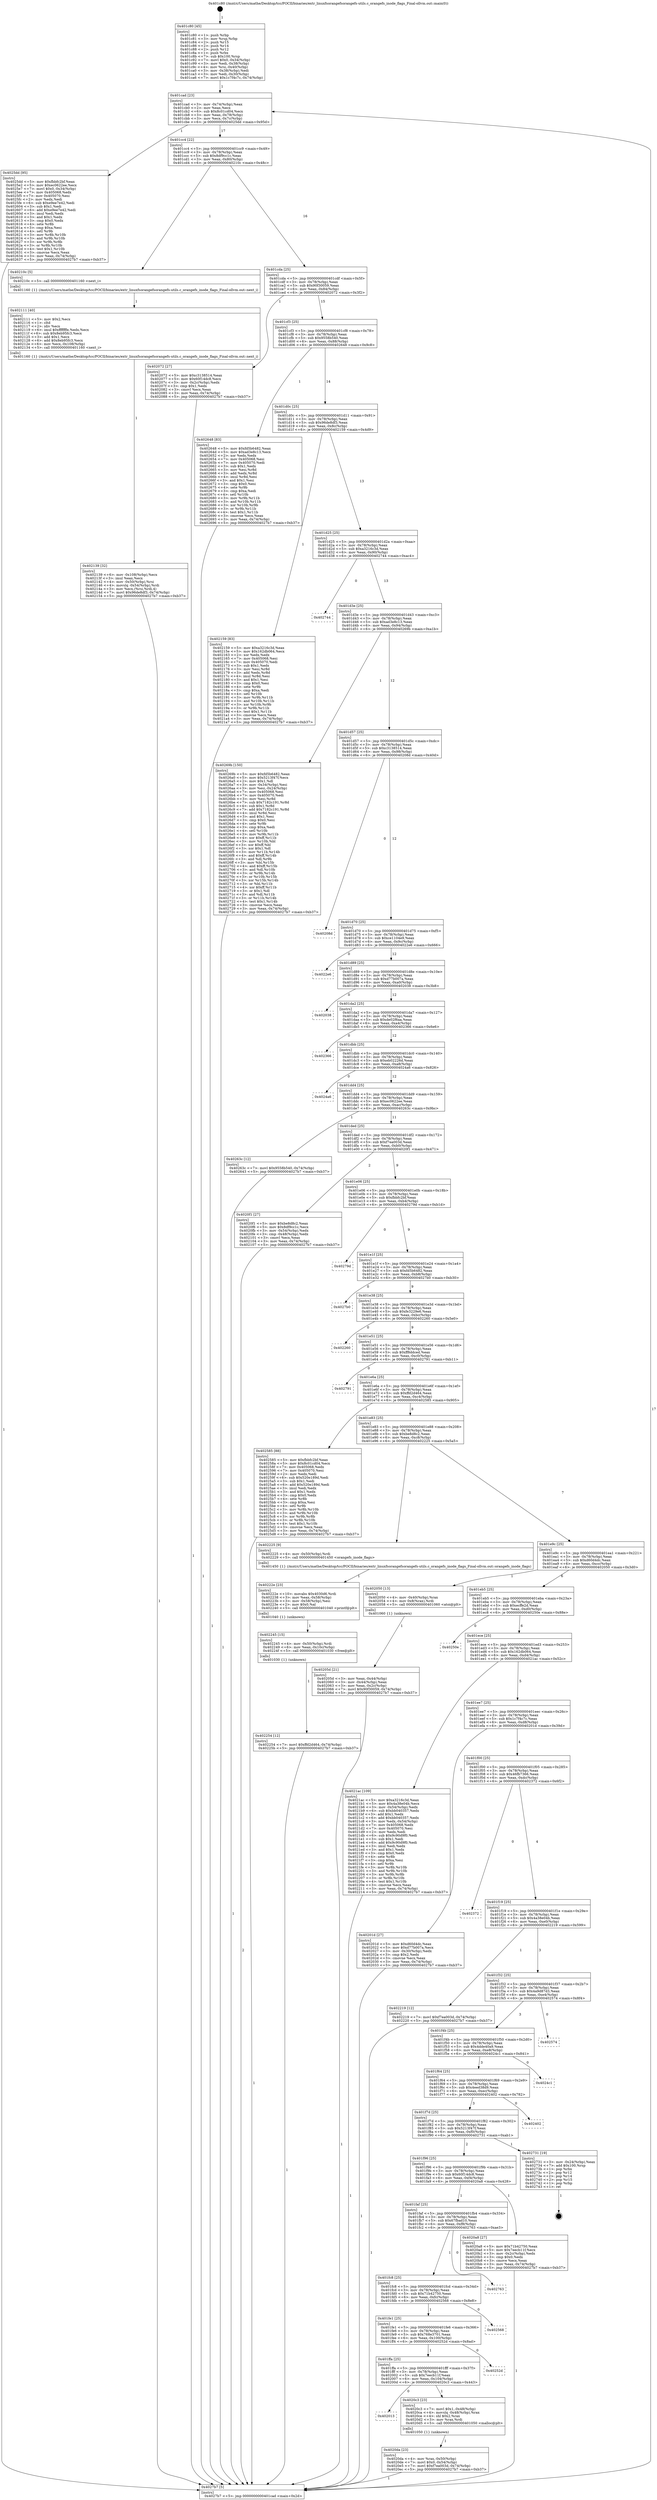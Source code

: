 digraph "0x401c80" {
  label = "0x401c80 (/mnt/c/Users/mathe/Desktop/tcc/POCII/binaries/extr_linuxfsorangefsorangefs-utils.c_orangefs_inode_flags_Final-ollvm.out::main(0))"
  labelloc = "t"
  node[shape=record]

  Entry [label="",width=0.3,height=0.3,shape=circle,fillcolor=black,style=filled]
  "0x401cad" [label="{
     0x401cad [23]\l
     | [instrs]\l
     &nbsp;&nbsp;0x401cad \<+3\>: mov -0x74(%rbp),%eax\l
     &nbsp;&nbsp;0x401cb0 \<+2\>: mov %eax,%ecx\l
     &nbsp;&nbsp;0x401cb2 \<+6\>: sub $0x8c01cd04,%ecx\l
     &nbsp;&nbsp;0x401cb8 \<+3\>: mov %eax,-0x78(%rbp)\l
     &nbsp;&nbsp;0x401cbb \<+3\>: mov %ecx,-0x7c(%rbp)\l
     &nbsp;&nbsp;0x401cbe \<+6\>: je 00000000004025dd \<main+0x95d\>\l
  }"]
  "0x4025dd" [label="{
     0x4025dd [95]\l
     | [instrs]\l
     &nbsp;&nbsp;0x4025dd \<+5\>: mov $0xfbbfc2bf,%eax\l
     &nbsp;&nbsp;0x4025e2 \<+5\>: mov $0xec0622ee,%ecx\l
     &nbsp;&nbsp;0x4025e7 \<+7\>: movl $0x0,-0x34(%rbp)\l
     &nbsp;&nbsp;0x4025ee \<+7\>: mov 0x405068,%edx\l
     &nbsp;&nbsp;0x4025f5 \<+7\>: mov 0x405070,%esi\l
     &nbsp;&nbsp;0x4025fc \<+2\>: mov %edx,%edi\l
     &nbsp;&nbsp;0x4025fe \<+6\>: sub $0xe9ee7e42,%edi\l
     &nbsp;&nbsp;0x402604 \<+3\>: sub $0x1,%edi\l
     &nbsp;&nbsp;0x402607 \<+6\>: add $0xe9ee7e42,%edi\l
     &nbsp;&nbsp;0x40260d \<+3\>: imul %edi,%edx\l
     &nbsp;&nbsp;0x402610 \<+3\>: and $0x1,%edx\l
     &nbsp;&nbsp;0x402613 \<+3\>: cmp $0x0,%edx\l
     &nbsp;&nbsp;0x402616 \<+4\>: sete %r8b\l
     &nbsp;&nbsp;0x40261a \<+3\>: cmp $0xa,%esi\l
     &nbsp;&nbsp;0x40261d \<+4\>: setl %r9b\l
     &nbsp;&nbsp;0x402621 \<+3\>: mov %r8b,%r10b\l
     &nbsp;&nbsp;0x402624 \<+3\>: and %r9b,%r10b\l
     &nbsp;&nbsp;0x402627 \<+3\>: xor %r9b,%r8b\l
     &nbsp;&nbsp;0x40262a \<+3\>: or %r8b,%r10b\l
     &nbsp;&nbsp;0x40262d \<+4\>: test $0x1,%r10b\l
     &nbsp;&nbsp;0x402631 \<+3\>: cmovne %ecx,%eax\l
     &nbsp;&nbsp;0x402634 \<+3\>: mov %eax,-0x74(%rbp)\l
     &nbsp;&nbsp;0x402637 \<+5\>: jmp 00000000004027b7 \<main+0xb37\>\l
  }"]
  "0x401cc4" [label="{
     0x401cc4 [22]\l
     | [instrs]\l
     &nbsp;&nbsp;0x401cc4 \<+5\>: jmp 0000000000401cc9 \<main+0x49\>\l
     &nbsp;&nbsp;0x401cc9 \<+3\>: mov -0x78(%rbp),%eax\l
     &nbsp;&nbsp;0x401ccc \<+5\>: sub $0x8df9cc1c,%eax\l
     &nbsp;&nbsp;0x401cd1 \<+3\>: mov %eax,-0x80(%rbp)\l
     &nbsp;&nbsp;0x401cd4 \<+6\>: je 000000000040210c \<main+0x48c\>\l
  }"]
  Exit [label="",width=0.3,height=0.3,shape=circle,fillcolor=black,style=filled,peripheries=2]
  "0x40210c" [label="{
     0x40210c [5]\l
     | [instrs]\l
     &nbsp;&nbsp;0x40210c \<+5\>: call 0000000000401160 \<next_i\>\l
     | [calls]\l
     &nbsp;&nbsp;0x401160 \{1\} (/mnt/c/Users/mathe/Desktop/tcc/POCII/binaries/extr_linuxfsorangefsorangefs-utils.c_orangefs_inode_flags_Final-ollvm.out::next_i)\l
  }"]
  "0x401cda" [label="{
     0x401cda [25]\l
     | [instrs]\l
     &nbsp;&nbsp;0x401cda \<+5\>: jmp 0000000000401cdf \<main+0x5f\>\l
     &nbsp;&nbsp;0x401cdf \<+3\>: mov -0x78(%rbp),%eax\l
     &nbsp;&nbsp;0x401ce2 \<+5\>: sub $0x90f30059,%eax\l
     &nbsp;&nbsp;0x401ce7 \<+6\>: mov %eax,-0x84(%rbp)\l
     &nbsp;&nbsp;0x401ced \<+6\>: je 0000000000402072 \<main+0x3f2\>\l
  }"]
  "0x402254" [label="{
     0x402254 [12]\l
     | [instrs]\l
     &nbsp;&nbsp;0x402254 \<+7\>: movl $0xffd2d464,-0x74(%rbp)\l
     &nbsp;&nbsp;0x40225b \<+5\>: jmp 00000000004027b7 \<main+0xb37\>\l
  }"]
  "0x402072" [label="{
     0x402072 [27]\l
     | [instrs]\l
     &nbsp;&nbsp;0x402072 \<+5\>: mov $0xc3138514,%eax\l
     &nbsp;&nbsp;0x402077 \<+5\>: mov $0x60f14dc8,%ecx\l
     &nbsp;&nbsp;0x40207c \<+3\>: mov -0x2c(%rbp),%edx\l
     &nbsp;&nbsp;0x40207f \<+3\>: cmp $0x1,%edx\l
     &nbsp;&nbsp;0x402082 \<+3\>: cmovl %ecx,%eax\l
     &nbsp;&nbsp;0x402085 \<+3\>: mov %eax,-0x74(%rbp)\l
     &nbsp;&nbsp;0x402088 \<+5\>: jmp 00000000004027b7 \<main+0xb37\>\l
  }"]
  "0x401cf3" [label="{
     0x401cf3 [25]\l
     | [instrs]\l
     &nbsp;&nbsp;0x401cf3 \<+5\>: jmp 0000000000401cf8 \<main+0x78\>\l
     &nbsp;&nbsp;0x401cf8 \<+3\>: mov -0x78(%rbp),%eax\l
     &nbsp;&nbsp;0x401cfb \<+5\>: sub $0x9558b540,%eax\l
     &nbsp;&nbsp;0x401d00 \<+6\>: mov %eax,-0x88(%rbp)\l
     &nbsp;&nbsp;0x401d06 \<+6\>: je 0000000000402648 \<main+0x9c8\>\l
  }"]
  "0x402245" [label="{
     0x402245 [15]\l
     | [instrs]\l
     &nbsp;&nbsp;0x402245 \<+4\>: mov -0x50(%rbp),%rdi\l
     &nbsp;&nbsp;0x402249 \<+6\>: mov %eax,-0x10c(%rbp)\l
     &nbsp;&nbsp;0x40224f \<+5\>: call 0000000000401030 \<free@plt\>\l
     | [calls]\l
     &nbsp;&nbsp;0x401030 \{1\} (unknown)\l
  }"]
  "0x402648" [label="{
     0x402648 [83]\l
     | [instrs]\l
     &nbsp;&nbsp;0x402648 \<+5\>: mov $0xfd5b6482,%eax\l
     &nbsp;&nbsp;0x40264d \<+5\>: mov $0xad3e8c13,%ecx\l
     &nbsp;&nbsp;0x402652 \<+2\>: xor %edx,%edx\l
     &nbsp;&nbsp;0x402654 \<+7\>: mov 0x405068,%esi\l
     &nbsp;&nbsp;0x40265b \<+7\>: mov 0x405070,%edi\l
     &nbsp;&nbsp;0x402662 \<+3\>: sub $0x1,%edx\l
     &nbsp;&nbsp;0x402665 \<+3\>: mov %esi,%r8d\l
     &nbsp;&nbsp;0x402668 \<+3\>: add %edx,%r8d\l
     &nbsp;&nbsp;0x40266b \<+4\>: imul %r8d,%esi\l
     &nbsp;&nbsp;0x40266f \<+3\>: and $0x1,%esi\l
     &nbsp;&nbsp;0x402672 \<+3\>: cmp $0x0,%esi\l
     &nbsp;&nbsp;0x402675 \<+4\>: sete %r9b\l
     &nbsp;&nbsp;0x402679 \<+3\>: cmp $0xa,%edi\l
     &nbsp;&nbsp;0x40267c \<+4\>: setl %r10b\l
     &nbsp;&nbsp;0x402680 \<+3\>: mov %r9b,%r11b\l
     &nbsp;&nbsp;0x402683 \<+3\>: and %r10b,%r11b\l
     &nbsp;&nbsp;0x402686 \<+3\>: xor %r10b,%r9b\l
     &nbsp;&nbsp;0x402689 \<+3\>: or %r9b,%r11b\l
     &nbsp;&nbsp;0x40268c \<+4\>: test $0x1,%r11b\l
     &nbsp;&nbsp;0x402690 \<+3\>: cmovne %ecx,%eax\l
     &nbsp;&nbsp;0x402693 \<+3\>: mov %eax,-0x74(%rbp)\l
     &nbsp;&nbsp;0x402696 \<+5\>: jmp 00000000004027b7 \<main+0xb37\>\l
  }"]
  "0x401d0c" [label="{
     0x401d0c [25]\l
     | [instrs]\l
     &nbsp;&nbsp;0x401d0c \<+5\>: jmp 0000000000401d11 \<main+0x91\>\l
     &nbsp;&nbsp;0x401d11 \<+3\>: mov -0x78(%rbp),%eax\l
     &nbsp;&nbsp;0x401d14 \<+5\>: sub $0x96de8df3,%eax\l
     &nbsp;&nbsp;0x401d19 \<+6\>: mov %eax,-0x8c(%rbp)\l
     &nbsp;&nbsp;0x401d1f \<+6\>: je 0000000000402159 \<main+0x4d9\>\l
  }"]
  "0x40222e" [label="{
     0x40222e [23]\l
     | [instrs]\l
     &nbsp;&nbsp;0x40222e \<+10\>: movabs $0x4030d6,%rdi\l
     &nbsp;&nbsp;0x402238 \<+3\>: mov %eax,-0x58(%rbp)\l
     &nbsp;&nbsp;0x40223b \<+3\>: mov -0x58(%rbp),%esi\l
     &nbsp;&nbsp;0x40223e \<+2\>: mov $0x0,%al\l
     &nbsp;&nbsp;0x402240 \<+5\>: call 0000000000401040 \<printf@plt\>\l
     | [calls]\l
     &nbsp;&nbsp;0x401040 \{1\} (unknown)\l
  }"]
  "0x402159" [label="{
     0x402159 [83]\l
     | [instrs]\l
     &nbsp;&nbsp;0x402159 \<+5\>: mov $0xa3216c3d,%eax\l
     &nbsp;&nbsp;0x40215e \<+5\>: mov $0x162db064,%ecx\l
     &nbsp;&nbsp;0x402163 \<+2\>: xor %edx,%edx\l
     &nbsp;&nbsp;0x402165 \<+7\>: mov 0x405068,%esi\l
     &nbsp;&nbsp;0x40216c \<+7\>: mov 0x405070,%edi\l
     &nbsp;&nbsp;0x402173 \<+3\>: sub $0x1,%edx\l
     &nbsp;&nbsp;0x402176 \<+3\>: mov %esi,%r8d\l
     &nbsp;&nbsp;0x402179 \<+3\>: add %edx,%r8d\l
     &nbsp;&nbsp;0x40217c \<+4\>: imul %r8d,%esi\l
     &nbsp;&nbsp;0x402180 \<+3\>: and $0x1,%esi\l
     &nbsp;&nbsp;0x402183 \<+3\>: cmp $0x0,%esi\l
     &nbsp;&nbsp;0x402186 \<+4\>: sete %r9b\l
     &nbsp;&nbsp;0x40218a \<+3\>: cmp $0xa,%edi\l
     &nbsp;&nbsp;0x40218d \<+4\>: setl %r10b\l
     &nbsp;&nbsp;0x402191 \<+3\>: mov %r9b,%r11b\l
     &nbsp;&nbsp;0x402194 \<+3\>: and %r10b,%r11b\l
     &nbsp;&nbsp;0x402197 \<+3\>: xor %r10b,%r9b\l
     &nbsp;&nbsp;0x40219a \<+3\>: or %r9b,%r11b\l
     &nbsp;&nbsp;0x40219d \<+4\>: test $0x1,%r11b\l
     &nbsp;&nbsp;0x4021a1 \<+3\>: cmovne %ecx,%eax\l
     &nbsp;&nbsp;0x4021a4 \<+3\>: mov %eax,-0x74(%rbp)\l
     &nbsp;&nbsp;0x4021a7 \<+5\>: jmp 00000000004027b7 \<main+0xb37\>\l
  }"]
  "0x401d25" [label="{
     0x401d25 [25]\l
     | [instrs]\l
     &nbsp;&nbsp;0x401d25 \<+5\>: jmp 0000000000401d2a \<main+0xaa\>\l
     &nbsp;&nbsp;0x401d2a \<+3\>: mov -0x78(%rbp),%eax\l
     &nbsp;&nbsp;0x401d2d \<+5\>: sub $0xa3216c3d,%eax\l
     &nbsp;&nbsp;0x401d32 \<+6\>: mov %eax,-0x90(%rbp)\l
     &nbsp;&nbsp;0x401d38 \<+6\>: je 0000000000402744 \<main+0xac4\>\l
  }"]
  "0x402139" [label="{
     0x402139 [32]\l
     | [instrs]\l
     &nbsp;&nbsp;0x402139 \<+6\>: mov -0x108(%rbp),%ecx\l
     &nbsp;&nbsp;0x40213f \<+3\>: imul %eax,%ecx\l
     &nbsp;&nbsp;0x402142 \<+4\>: mov -0x50(%rbp),%rsi\l
     &nbsp;&nbsp;0x402146 \<+4\>: movslq -0x54(%rbp),%rdi\l
     &nbsp;&nbsp;0x40214a \<+3\>: mov %ecx,(%rsi,%rdi,4)\l
     &nbsp;&nbsp;0x40214d \<+7\>: movl $0x96de8df3,-0x74(%rbp)\l
     &nbsp;&nbsp;0x402154 \<+5\>: jmp 00000000004027b7 \<main+0xb37\>\l
  }"]
  "0x402744" [label="{
     0x402744\l
  }", style=dashed]
  "0x401d3e" [label="{
     0x401d3e [25]\l
     | [instrs]\l
     &nbsp;&nbsp;0x401d3e \<+5\>: jmp 0000000000401d43 \<main+0xc3\>\l
     &nbsp;&nbsp;0x401d43 \<+3\>: mov -0x78(%rbp),%eax\l
     &nbsp;&nbsp;0x401d46 \<+5\>: sub $0xad3e8c13,%eax\l
     &nbsp;&nbsp;0x401d4b \<+6\>: mov %eax,-0x94(%rbp)\l
     &nbsp;&nbsp;0x401d51 \<+6\>: je 000000000040269b \<main+0xa1b\>\l
  }"]
  "0x402111" [label="{
     0x402111 [40]\l
     | [instrs]\l
     &nbsp;&nbsp;0x402111 \<+5\>: mov $0x2,%ecx\l
     &nbsp;&nbsp;0x402116 \<+1\>: cltd\l
     &nbsp;&nbsp;0x402117 \<+2\>: idiv %ecx\l
     &nbsp;&nbsp;0x402119 \<+6\>: imul $0xfffffffe,%edx,%ecx\l
     &nbsp;&nbsp;0x40211f \<+6\>: sub $0x8eb95fc3,%ecx\l
     &nbsp;&nbsp;0x402125 \<+3\>: add $0x1,%ecx\l
     &nbsp;&nbsp;0x402128 \<+6\>: add $0x8eb95fc3,%ecx\l
     &nbsp;&nbsp;0x40212e \<+6\>: mov %ecx,-0x108(%rbp)\l
     &nbsp;&nbsp;0x402134 \<+5\>: call 0000000000401160 \<next_i\>\l
     | [calls]\l
     &nbsp;&nbsp;0x401160 \{1\} (/mnt/c/Users/mathe/Desktop/tcc/POCII/binaries/extr_linuxfsorangefsorangefs-utils.c_orangefs_inode_flags_Final-ollvm.out::next_i)\l
  }"]
  "0x40269b" [label="{
     0x40269b [150]\l
     | [instrs]\l
     &nbsp;&nbsp;0x40269b \<+5\>: mov $0xfd5b6482,%eax\l
     &nbsp;&nbsp;0x4026a0 \<+5\>: mov $0x5213f47f,%ecx\l
     &nbsp;&nbsp;0x4026a5 \<+2\>: mov $0x1,%dl\l
     &nbsp;&nbsp;0x4026a7 \<+3\>: mov -0x34(%rbp),%esi\l
     &nbsp;&nbsp;0x4026aa \<+3\>: mov %esi,-0x24(%rbp)\l
     &nbsp;&nbsp;0x4026ad \<+7\>: mov 0x405068,%esi\l
     &nbsp;&nbsp;0x4026b4 \<+7\>: mov 0x405070,%edi\l
     &nbsp;&nbsp;0x4026bb \<+3\>: mov %esi,%r8d\l
     &nbsp;&nbsp;0x4026be \<+7\>: sub $0x7182c191,%r8d\l
     &nbsp;&nbsp;0x4026c5 \<+4\>: sub $0x1,%r8d\l
     &nbsp;&nbsp;0x4026c9 \<+7\>: add $0x7182c191,%r8d\l
     &nbsp;&nbsp;0x4026d0 \<+4\>: imul %r8d,%esi\l
     &nbsp;&nbsp;0x4026d4 \<+3\>: and $0x1,%esi\l
     &nbsp;&nbsp;0x4026d7 \<+3\>: cmp $0x0,%esi\l
     &nbsp;&nbsp;0x4026da \<+4\>: sete %r9b\l
     &nbsp;&nbsp;0x4026de \<+3\>: cmp $0xa,%edi\l
     &nbsp;&nbsp;0x4026e1 \<+4\>: setl %r10b\l
     &nbsp;&nbsp;0x4026e5 \<+3\>: mov %r9b,%r11b\l
     &nbsp;&nbsp;0x4026e8 \<+4\>: xor $0xff,%r11b\l
     &nbsp;&nbsp;0x4026ec \<+3\>: mov %r10b,%bl\l
     &nbsp;&nbsp;0x4026ef \<+3\>: xor $0xff,%bl\l
     &nbsp;&nbsp;0x4026f2 \<+3\>: xor $0x1,%dl\l
     &nbsp;&nbsp;0x4026f5 \<+3\>: mov %r11b,%r14b\l
     &nbsp;&nbsp;0x4026f8 \<+4\>: and $0xff,%r14b\l
     &nbsp;&nbsp;0x4026fc \<+3\>: and %dl,%r9b\l
     &nbsp;&nbsp;0x4026ff \<+3\>: mov %bl,%r15b\l
     &nbsp;&nbsp;0x402702 \<+4\>: and $0xff,%r15b\l
     &nbsp;&nbsp;0x402706 \<+3\>: and %dl,%r10b\l
     &nbsp;&nbsp;0x402709 \<+3\>: or %r9b,%r14b\l
     &nbsp;&nbsp;0x40270c \<+3\>: or %r10b,%r15b\l
     &nbsp;&nbsp;0x40270f \<+3\>: xor %r15b,%r14b\l
     &nbsp;&nbsp;0x402712 \<+3\>: or %bl,%r11b\l
     &nbsp;&nbsp;0x402715 \<+4\>: xor $0xff,%r11b\l
     &nbsp;&nbsp;0x402719 \<+3\>: or $0x1,%dl\l
     &nbsp;&nbsp;0x40271c \<+3\>: and %dl,%r11b\l
     &nbsp;&nbsp;0x40271f \<+3\>: or %r11b,%r14b\l
     &nbsp;&nbsp;0x402722 \<+4\>: test $0x1,%r14b\l
     &nbsp;&nbsp;0x402726 \<+3\>: cmovne %ecx,%eax\l
     &nbsp;&nbsp;0x402729 \<+3\>: mov %eax,-0x74(%rbp)\l
     &nbsp;&nbsp;0x40272c \<+5\>: jmp 00000000004027b7 \<main+0xb37\>\l
  }"]
  "0x401d57" [label="{
     0x401d57 [25]\l
     | [instrs]\l
     &nbsp;&nbsp;0x401d57 \<+5\>: jmp 0000000000401d5c \<main+0xdc\>\l
     &nbsp;&nbsp;0x401d5c \<+3\>: mov -0x78(%rbp),%eax\l
     &nbsp;&nbsp;0x401d5f \<+5\>: sub $0xc3138514,%eax\l
     &nbsp;&nbsp;0x401d64 \<+6\>: mov %eax,-0x98(%rbp)\l
     &nbsp;&nbsp;0x401d6a \<+6\>: je 000000000040208d \<main+0x40d\>\l
  }"]
  "0x4020da" [label="{
     0x4020da [23]\l
     | [instrs]\l
     &nbsp;&nbsp;0x4020da \<+4\>: mov %rax,-0x50(%rbp)\l
     &nbsp;&nbsp;0x4020de \<+7\>: movl $0x0,-0x54(%rbp)\l
     &nbsp;&nbsp;0x4020e5 \<+7\>: movl $0xf7ea003d,-0x74(%rbp)\l
     &nbsp;&nbsp;0x4020ec \<+5\>: jmp 00000000004027b7 \<main+0xb37\>\l
  }"]
  "0x40208d" [label="{
     0x40208d\l
  }", style=dashed]
  "0x401d70" [label="{
     0x401d70 [25]\l
     | [instrs]\l
     &nbsp;&nbsp;0x401d70 \<+5\>: jmp 0000000000401d75 \<main+0xf5\>\l
     &nbsp;&nbsp;0x401d75 \<+3\>: mov -0x78(%rbp),%eax\l
     &nbsp;&nbsp;0x401d78 \<+5\>: sub $0xce1104e9,%eax\l
     &nbsp;&nbsp;0x401d7d \<+6\>: mov %eax,-0x9c(%rbp)\l
     &nbsp;&nbsp;0x401d83 \<+6\>: je 00000000004022e6 \<main+0x666\>\l
  }"]
  "0x402013" [label="{
     0x402013\l
  }", style=dashed]
  "0x4022e6" [label="{
     0x4022e6\l
  }", style=dashed]
  "0x401d89" [label="{
     0x401d89 [25]\l
     | [instrs]\l
     &nbsp;&nbsp;0x401d89 \<+5\>: jmp 0000000000401d8e \<main+0x10e\>\l
     &nbsp;&nbsp;0x401d8e \<+3\>: mov -0x78(%rbp),%eax\l
     &nbsp;&nbsp;0x401d91 \<+5\>: sub $0xd77b007a,%eax\l
     &nbsp;&nbsp;0x401d96 \<+6\>: mov %eax,-0xa0(%rbp)\l
     &nbsp;&nbsp;0x401d9c \<+6\>: je 0000000000402038 \<main+0x3b8\>\l
  }"]
  "0x4020c3" [label="{
     0x4020c3 [23]\l
     | [instrs]\l
     &nbsp;&nbsp;0x4020c3 \<+7\>: movl $0x1,-0x48(%rbp)\l
     &nbsp;&nbsp;0x4020ca \<+4\>: movslq -0x48(%rbp),%rax\l
     &nbsp;&nbsp;0x4020ce \<+4\>: shl $0x2,%rax\l
     &nbsp;&nbsp;0x4020d2 \<+3\>: mov %rax,%rdi\l
     &nbsp;&nbsp;0x4020d5 \<+5\>: call 0000000000401050 \<malloc@plt\>\l
     | [calls]\l
     &nbsp;&nbsp;0x401050 \{1\} (unknown)\l
  }"]
  "0x402038" [label="{
     0x402038\l
  }", style=dashed]
  "0x401da2" [label="{
     0x401da2 [25]\l
     | [instrs]\l
     &nbsp;&nbsp;0x401da2 \<+5\>: jmp 0000000000401da7 \<main+0x127\>\l
     &nbsp;&nbsp;0x401da7 \<+3\>: mov -0x78(%rbp),%eax\l
     &nbsp;&nbsp;0x401daa \<+5\>: sub $0xde02f6aa,%eax\l
     &nbsp;&nbsp;0x401daf \<+6\>: mov %eax,-0xa4(%rbp)\l
     &nbsp;&nbsp;0x401db5 \<+6\>: je 0000000000402366 \<main+0x6e6\>\l
  }"]
  "0x401ffa" [label="{
     0x401ffa [25]\l
     | [instrs]\l
     &nbsp;&nbsp;0x401ffa \<+5\>: jmp 0000000000401fff \<main+0x37f\>\l
     &nbsp;&nbsp;0x401fff \<+3\>: mov -0x78(%rbp),%eax\l
     &nbsp;&nbsp;0x402002 \<+5\>: sub $0x7eecb11f,%eax\l
     &nbsp;&nbsp;0x402007 \<+6\>: mov %eax,-0x104(%rbp)\l
     &nbsp;&nbsp;0x40200d \<+6\>: je 00000000004020c3 \<main+0x443\>\l
  }"]
  "0x402366" [label="{
     0x402366\l
  }", style=dashed]
  "0x401dbb" [label="{
     0x401dbb [25]\l
     | [instrs]\l
     &nbsp;&nbsp;0x401dbb \<+5\>: jmp 0000000000401dc0 \<main+0x140\>\l
     &nbsp;&nbsp;0x401dc0 \<+3\>: mov -0x78(%rbp),%eax\l
     &nbsp;&nbsp;0x401dc3 \<+5\>: sub $0xeb02226d,%eax\l
     &nbsp;&nbsp;0x401dc8 \<+6\>: mov %eax,-0xa8(%rbp)\l
     &nbsp;&nbsp;0x401dce \<+6\>: je 00000000004024a6 \<main+0x826\>\l
  }"]
  "0x40252d" [label="{
     0x40252d\l
  }", style=dashed]
  "0x4024a6" [label="{
     0x4024a6\l
  }", style=dashed]
  "0x401dd4" [label="{
     0x401dd4 [25]\l
     | [instrs]\l
     &nbsp;&nbsp;0x401dd4 \<+5\>: jmp 0000000000401dd9 \<main+0x159\>\l
     &nbsp;&nbsp;0x401dd9 \<+3\>: mov -0x78(%rbp),%eax\l
     &nbsp;&nbsp;0x401ddc \<+5\>: sub $0xec0622ee,%eax\l
     &nbsp;&nbsp;0x401de1 \<+6\>: mov %eax,-0xac(%rbp)\l
     &nbsp;&nbsp;0x401de7 \<+6\>: je 000000000040263c \<main+0x9bc\>\l
  }"]
  "0x401fe1" [label="{
     0x401fe1 [25]\l
     | [instrs]\l
     &nbsp;&nbsp;0x401fe1 \<+5\>: jmp 0000000000401fe6 \<main+0x366\>\l
     &nbsp;&nbsp;0x401fe6 \<+3\>: mov -0x78(%rbp),%eax\l
     &nbsp;&nbsp;0x401fe9 \<+5\>: sub $0x768e3701,%eax\l
     &nbsp;&nbsp;0x401fee \<+6\>: mov %eax,-0x100(%rbp)\l
     &nbsp;&nbsp;0x401ff4 \<+6\>: je 000000000040252d \<main+0x8ad\>\l
  }"]
  "0x40263c" [label="{
     0x40263c [12]\l
     | [instrs]\l
     &nbsp;&nbsp;0x40263c \<+7\>: movl $0x9558b540,-0x74(%rbp)\l
     &nbsp;&nbsp;0x402643 \<+5\>: jmp 00000000004027b7 \<main+0xb37\>\l
  }"]
  "0x401ded" [label="{
     0x401ded [25]\l
     | [instrs]\l
     &nbsp;&nbsp;0x401ded \<+5\>: jmp 0000000000401df2 \<main+0x172\>\l
     &nbsp;&nbsp;0x401df2 \<+3\>: mov -0x78(%rbp),%eax\l
     &nbsp;&nbsp;0x401df5 \<+5\>: sub $0xf7ea003d,%eax\l
     &nbsp;&nbsp;0x401dfa \<+6\>: mov %eax,-0xb0(%rbp)\l
     &nbsp;&nbsp;0x401e00 \<+6\>: je 00000000004020f1 \<main+0x471\>\l
  }"]
  "0x402568" [label="{
     0x402568\l
  }", style=dashed]
  "0x4020f1" [label="{
     0x4020f1 [27]\l
     | [instrs]\l
     &nbsp;&nbsp;0x4020f1 \<+5\>: mov $0xbe8d8c2,%eax\l
     &nbsp;&nbsp;0x4020f6 \<+5\>: mov $0x8df9cc1c,%ecx\l
     &nbsp;&nbsp;0x4020fb \<+3\>: mov -0x54(%rbp),%edx\l
     &nbsp;&nbsp;0x4020fe \<+3\>: cmp -0x48(%rbp),%edx\l
     &nbsp;&nbsp;0x402101 \<+3\>: cmovl %ecx,%eax\l
     &nbsp;&nbsp;0x402104 \<+3\>: mov %eax,-0x74(%rbp)\l
     &nbsp;&nbsp;0x402107 \<+5\>: jmp 00000000004027b7 \<main+0xb37\>\l
  }"]
  "0x401e06" [label="{
     0x401e06 [25]\l
     | [instrs]\l
     &nbsp;&nbsp;0x401e06 \<+5\>: jmp 0000000000401e0b \<main+0x18b\>\l
     &nbsp;&nbsp;0x401e0b \<+3\>: mov -0x78(%rbp),%eax\l
     &nbsp;&nbsp;0x401e0e \<+5\>: sub $0xfbbfc2bf,%eax\l
     &nbsp;&nbsp;0x401e13 \<+6\>: mov %eax,-0xb4(%rbp)\l
     &nbsp;&nbsp;0x401e19 \<+6\>: je 000000000040279d \<main+0xb1d\>\l
  }"]
  "0x401fc8" [label="{
     0x401fc8 [25]\l
     | [instrs]\l
     &nbsp;&nbsp;0x401fc8 \<+5\>: jmp 0000000000401fcd \<main+0x34d\>\l
     &nbsp;&nbsp;0x401fcd \<+3\>: mov -0x78(%rbp),%eax\l
     &nbsp;&nbsp;0x401fd0 \<+5\>: sub $0x71b42750,%eax\l
     &nbsp;&nbsp;0x401fd5 \<+6\>: mov %eax,-0xfc(%rbp)\l
     &nbsp;&nbsp;0x401fdb \<+6\>: je 0000000000402568 \<main+0x8e8\>\l
  }"]
  "0x40279d" [label="{
     0x40279d\l
  }", style=dashed]
  "0x401e1f" [label="{
     0x401e1f [25]\l
     | [instrs]\l
     &nbsp;&nbsp;0x401e1f \<+5\>: jmp 0000000000401e24 \<main+0x1a4\>\l
     &nbsp;&nbsp;0x401e24 \<+3\>: mov -0x78(%rbp),%eax\l
     &nbsp;&nbsp;0x401e27 \<+5\>: sub $0xfd5b6482,%eax\l
     &nbsp;&nbsp;0x401e2c \<+6\>: mov %eax,-0xb8(%rbp)\l
     &nbsp;&nbsp;0x401e32 \<+6\>: je 00000000004027b0 \<main+0xb30\>\l
  }"]
  "0x402763" [label="{
     0x402763\l
  }", style=dashed]
  "0x4027b0" [label="{
     0x4027b0\l
  }", style=dashed]
  "0x401e38" [label="{
     0x401e38 [25]\l
     | [instrs]\l
     &nbsp;&nbsp;0x401e38 \<+5\>: jmp 0000000000401e3d \<main+0x1bd\>\l
     &nbsp;&nbsp;0x401e3d \<+3\>: mov -0x78(%rbp),%eax\l
     &nbsp;&nbsp;0x401e40 \<+5\>: sub $0xfe3229e6,%eax\l
     &nbsp;&nbsp;0x401e45 \<+6\>: mov %eax,-0xbc(%rbp)\l
     &nbsp;&nbsp;0x401e4b \<+6\>: je 0000000000402260 \<main+0x5e0\>\l
  }"]
  "0x401faf" [label="{
     0x401faf [25]\l
     | [instrs]\l
     &nbsp;&nbsp;0x401faf \<+5\>: jmp 0000000000401fb4 \<main+0x334\>\l
     &nbsp;&nbsp;0x401fb4 \<+3\>: mov -0x78(%rbp),%eax\l
     &nbsp;&nbsp;0x401fb7 \<+5\>: sub $0x67fbad10,%eax\l
     &nbsp;&nbsp;0x401fbc \<+6\>: mov %eax,-0xf8(%rbp)\l
     &nbsp;&nbsp;0x401fc2 \<+6\>: je 0000000000402763 \<main+0xae3\>\l
  }"]
  "0x402260" [label="{
     0x402260\l
  }", style=dashed]
  "0x401e51" [label="{
     0x401e51 [25]\l
     | [instrs]\l
     &nbsp;&nbsp;0x401e51 \<+5\>: jmp 0000000000401e56 \<main+0x1d6\>\l
     &nbsp;&nbsp;0x401e56 \<+3\>: mov -0x78(%rbp),%eax\l
     &nbsp;&nbsp;0x401e59 \<+5\>: sub $0xff8ddced,%eax\l
     &nbsp;&nbsp;0x401e5e \<+6\>: mov %eax,-0xc0(%rbp)\l
     &nbsp;&nbsp;0x401e64 \<+6\>: je 0000000000402791 \<main+0xb11\>\l
  }"]
  "0x4020a8" [label="{
     0x4020a8 [27]\l
     | [instrs]\l
     &nbsp;&nbsp;0x4020a8 \<+5\>: mov $0x71b42750,%eax\l
     &nbsp;&nbsp;0x4020ad \<+5\>: mov $0x7eecb11f,%ecx\l
     &nbsp;&nbsp;0x4020b2 \<+3\>: mov -0x2c(%rbp),%edx\l
     &nbsp;&nbsp;0x4020b5 \<+3\>: cmp $0x0,%edx\l
     &nbsp;&nbsp;0x4020b8 \<+3\>: cmove %ecx,%eax\l
     &nbsp;&nbsp;0x4020bb \<+3\>: mov %eax,-0x74(%rbp)\l
     &nbsp;&nbsp;0x4020be \<+5\>: jmp 00000000004027b7 \<main+0xb37\>\l
  }"]
  "0x402791" [label="{
     0x402791\l
  }", style=dashed]
  "0x401e6a" [label="{
     0x401e6a [25]\l
     | [instrs]\l
     &nbsp;&nbsp;0x401e6a \<+5\>: jmp 0000000000401e6f \<main+0x1ef\>\l
     &nbsp;&nbsp;0x401e6f \<+3\>: mov -0x78(%rbp),%eax\l
     &nbsp;&nbsp;0x401e72 \<+5\>: sub $0xffd2d464,%eax\l
     &nbsp;&nbsp;0x401e77 \<+6\>: mov %eax,-0xc4(%rbp)\l
     &nbsp;&nbsp;0x401e7d \<+6\>: je 0000000000402585 \<main+0x905\>\l
  }"]
  "0x401f96" [label="{
     0x401f96 [25]\l
     | [instrs]\l
     &nbsp;&nbsp;0x401f96 \<+5\>: jmp 0000000000401f9b \<main+0x31b\>\l
     &nbsp;&nbsp;0x401f9b \<+3\>: mov -0x78(%rbp),%eax\l
     &nbsp;&nbsp;0x401f9e \<+5\>: sub $0x60f14dc8,%eax\l
     &nbsp;&nbsp;0x401fa3 \<+6\>: mov %eax,-0xf4(%rbp)\l
     &nbsp;&nbsp;0x401fa9 \<+6\>: je 00000000004020a8 \<main+0x428\>\l
  }"]
  "0x402585" [label="{
     0x402585 [88]\l
     | [instrs]\l
     &nbsp;&nbsp;0x402585 \<+5\>: mov $0xfbbfc2bf,%eax\l
     &nbsp;&nbsp;0x40258a \<+5\>: mov $0x8c01cd04,%ecx\l
     &nbsp;&nbsp;0x40258f \<+7\>: mov 0x405068,%edx\l
     &nbsp;&nbsp;0x402596 \<+7\>: mov 0x405070,%esi\l
     &nbsp;&nbsp;0x40259d \<+2\>: mov %edx,%edi\l
     &nbsp;&nbsp;0x40259f \<+6\>: sub $0x520e189d,%edi\l
     &nbsp;&nbsp;0x4025a5 \<+3\>: sub $0x1,%edi\l
     &nbsp;&nbsp;0x4025a8 \<+6\>: add $0x520e189d,%edi\l
     &nbsp;&nbsp;0x4025ae \<+3\>: imul %edi,%edx\l
     &nbsp;&nbsp;0x4025b1 \<+3\>: and $0x1,%edx\l
     &nbsp;&nbsp;0x4025b4 \<+3\>: cmp $0x0,%edx\l
     &nbsp;&nbsp;0x4025b7 \<+4\>: sete %r8b\l
     &nbsp;&nbsp;0x4025bb \<+3\>: cmp $0xa,%esi\l
     &nbsp;&nbsp;0x4025be \<+4\>: setl %r9b\l
     &nbsp;&nbsp;0x4025c2 \<+3\>: mov %r8b,%r10b\l
     &nbsp;&nbsp;0x4025c5 \<+3\>: and %r9b,%r10b\l
     &nbsp;&nbsp;0x4025c8 \<+3\>: xor %r9b,%r8b\l
     &nbsp;&nbsp;0x4025cb \<+3\>: or %r8b,%r10b\l
     &nbsp;&nbsp;0x4025ce \<+4\>: test $0x1,%r10b\l
     &nbsp;&nbsp;0x4025d2 \<+3\>: cmovne %ecx,%eax\l
     &nbsp;&nbsp;0x4025d5 \<+3\>: mov %eax,-0x74(%rbp)\l
     &nbsp;&nbsp;0x4025d8 \<+5\>: jmp 00000000004027b7 \<main+0xb37\>\l
  }"]
  "0x401e83" [label="{
     0x401e83 [25]\l
     | [instrs]\l
     &nbsp;&nbsp;0x401e83 \<+5\>: jmp 0000000000401e88 \<main+0x208\>\l
     &nbsp;&nbsp;0x401e88 \<+3\>: mov -0x78(%rbp),%eax\l
     &nbsp;&nbsp;0x401e8b \<+5\>: sub $0xbe8d8c2,%eax\l
     &nbsp;&nbsp;0x401e90 \<+6\>: mov %eax,-0xc8(%rbp)\l
     &nbsp;&nbsp;0x401e96 \<+6\>: je 0000000000402225 \<main+0x5a5\>\l
  }"]
  "0x402731" [label="{
     0x402731 [19]\l
     | [instrs]\l
     &nbsp;&nbsp;0x402731 \<+3\>: mov -0x24(%rbp),%eax\l
     &nbsp;&nbsp;0x402734 \<+7\>: add $0x100,%rsp\l
     &nbsp;&nbsp;0x40273b \<+1\>: pop %rbx\l
     &nbsp;&nbsp;0x40273c \<+2\>: pop %r12\l
     &nbsp;&nbsp;0x40273e \<+2\>: pop %r14\l
     &nbsp;&nbsp;0x402740 \<+2\>: pop %r15\l
     &nbsp;&nbsp;0x402742 \<+1\>: pop %rbp\l
     &nbsp;&nbsp;0x402743 \<+1\>: ret\l
  }"]
  "0x402225" [label="{
     0x402225 [9]\l
     | [instrs]\l
     &nbsp;&nbsp;0x402225 \<+4\>: mov -0x50(%rbp),%rdi\l
     &nbsp;&nbsp;0x402229 \<+5\>: call 0000000000401450 \<orangefs_inode_flags\>\l
     | [calls]\l
     &nbsp;&nbsp;0x401450 \{1\} (/mnt/c/Users/mathe/Desktop/tcc/POCII/binaries/extr_linuxfsorangefsorangefs-utils.c_orangefs_inode_flags_Final-ollvm.out::orangefs_inode_flags)\l
  }"]
  "0x401e9c" [label="{
     0x401e9c [25]\l
     | [instrs]\l
     &nbsp;&nbsp;0x401e9c \<+5\>: jmp 0000000000401ea1 \<main+0x221\>\l
     &nbsp;&nbsp;0x401ea1 \<+3\>: mov -0x78(%rbp),%eax\l
     &nbsp;&nbsp;0x401ea4 \<+5\>: sub $0xd60d4dc,%eax\l
     &nbsp;&nbsp;0x401ea9 \<+6\>: mov %eax,-0xcc(%rbp)\l
     &nbsp;&nbsp;0x401eaf \<+6\>: je 0000000000402050 \<main+0x3d0\>\l
  }"]
  "0x401f7d" [label="{
     0x401f7d [25]\l
     | [instrs]\l
     &nbsp;&nbsp;0x401f7d \<+5\>: jmp 0000000000401f82 \<main+0x302\>\l
     &nbsp;&nbsp;0x401f82 \<+3\>: mov -0x78(%rbp),%eax\l
     &nbsp;&nbsp;0x401f85 \<+5\>: sub $0x5213f47f,%eax\l
     &nbsp;&nbsp;0x401f8a \<+6\>: mov %eax,-0xf0(%rbp)\l
     &nbsp;&nbsp;0x401f90 \<+6\>: je 0000000000402731 \<main+0xab1\>\l
  }"]
  "0x402050" [label="{
     0x402050 [13]\l
     | [instrs]\l
     &nbsp;&nbsp;0x402050 \<+4\>: mov -0x40(%rbp),%rax\l
     &nbsp;&nbsp;0x402054 \<+4\>: mov 0x8(%rax),%rdi\l
     &nbsp;&nbsp;0x402058 \<+5\>: call 0000000000401060 \<atoi@plt\>\l
     | [calls]\l
     &nbsp;&nbsp;0x401060 \{1\} (unknown)\l
  }"]
  "0x401eb5" [label="{
     0x401eb5 [25]\l
     | [instrs]\l
     &nbsp;&nbsp;0x401eb5 \<+5\>: jmp 0000000000401eba \<main+0x23a\>\l
     &nbsp;&nbsp;0x401eba \<+3\>: mov -0x78(%rbp),%eax\l
     &nbsp;&nbsp;0x401ebd \<+5\>: sub $0xecffe2d,%eax\l
     &nbsp;&nbsp;0x401ec2 \<+6\>: mov %eax,-0xd0(%rbp)\l
     &nbsp;&nbsp;0x401ec8 \<+6\>: je 000000000040250e \<main+0x88e\>\l
  }"]
  "0x402402" [label="{
     0x402402\l
  }", style=dashed]
  "0x40250e" [label="{
     0x40250e\l
  }", style=dashed]
  "0x401ece" [label="{
     0x401ece [25]\l
     | [instrs]\l
     &nbsp;&nbsp;0x401ece \<+5\>: jmp 0000000000401ed3 \<main+0x253\>\l
     &nbsp;&nbsp;0x401ed3 \<+3\>: mov -0x78(%rbp),%eax\l
     &nbsp;&nbsp;0x401ed6 \<+5\>: sub $0x162db064,%eax\l
     &nbsp;&nbsp;0x401edb \<+6\>: mov %eax,-0xd4(%rbp)\l
     &nbsp;&nbsp;0x401ee1 \<+6\>: je 00000000004021ac \<main+0x52c\>\l
  }"]
  "0x401f64" [label="{
     0x401f64 [25]\l
     | [instrs]\l
     &nbsp;&nbsp;0x401f64 \<+5\>: jmp 0000000000401f69 \<main+0x2e9\>\l
     &nbsp;&nbsp;0x401f69 \<+3\>: mov -0x78(%rbp),%eax\l
     &nbsp;&nbsp;0x401f6c \<+5\>: sub $0x4eed38d9,%eax\l
     &nbsp;&nbsp;0x401f71 \<+6\>: mov %eax,-0xec(%rbp)\l
     &nbsp;&nbsp;0x401f77 \<+6\>: je 0000000000402402 \<main+0x782\>\l
  }"]
  "0x4021ac" [label="{
     0x4021ac [109]\l
     | [instrs]\l
     &nbsp;&nbsp;0x4021ac \<+5\>: mov $0xa3216c3d,%eax\l
     &nbsp;&nbsp;0x4021b1 \<+5\>: mov $0x4a38e04b,%ecx\l
     &nbsp;&nbsp;0x4021b6 \<+3\>: mov -0x54(%rbp),%edx\l
     &nbsp;&nbsp;0x4021b9 \<+6\>: sub $0xbb040357,%edx\l
     &nbsp;&nbsp;0x4021bf \<+3\>: add $0x1,%edx\l
     &nbsp;&nbsp;0x4021c2 \<+6\>: add $0xbb040357,%edx\l
     &nbsp;&nbsp;0x4021c8 \<+3\>: mov %edx,-0x54(%rbp)\l
     &nbsp;&nbsp;0x4021cb \<+7\>: mov 0x405068,%edx\l
     &nbsp;&nbsp;0x4021d2 \<+7\>: mov 0x405070,%esi\l
     &nbsp;&nbsp;0x4021d9 \<+2\>: mov %edx,%edi\l
     &nbsp;&nbsp;0x4021db \<+6\>: sub $0x9c90d9f0,%edi\l
     &nbsp;&nbsp;0x4021e1 \<+3\>: sub $0x1,%edi\l
     &nbsp;&nbsp;0x4021e4 \<+6\>: add $0x9c90d9f0,%edi\l
     &nbsp;&nbsp;0x4021ea \<+3\>: imul %edi,%edx\l
     &nbsp;&nbsp;0x4021ed \<+3\>: and $0x1,%edx\l
     &nbsp;&nbsp;0x4021f0 \<+3\>: cmp $0x0,%edx\l
     &nbsp;&nbsp;0x4021f3 \<+4\>: sete %r8b\l
     &nbsp;&nbsp;0x4021f7 \<+3\>: cmp $0xa,%esi\l
     &nbsp;&nbsp;0x4021fa \<+4\>: setl %r9b\l
     &nbsp;&nbsp;0x4021fe \<+3\>: mov %r8b,%r10b\l
     &nbsp;&nbsp;0x402201 \<+3\>: and %r9b,%r10b\l
     &nbsp;&nbsp;0x402204 \<+3\>: xor %r9b,%r8b\l
     &nbsp;&nbsp;0x402207 \<+3\>: or %r8b,%r10b\l
     &nbsp;&nbsp;0x40220a \<+4\>: test $0x1,%r10b\l
     &nbsp;&nbsp;0x40220e \<+3\>: cmovne %ecx,%eax\l
     &nbsp;&nbsp;0x402211 \<+3\>: mov %eax,-0x74(%rbp)\l
     &nbsp;&nbsp;0x402214 \<+5\>: jmp 00000000004027b7 \<main+0xb37\>\l
  }"]
  "0x401ee7" [label="{
     0x401ee7 [25]\l
     | [instrs]\l
     &nbsp;&nbsp;0x401ee7 \<+5\>: jmp 0000000000401eec \<main+0x26c\>\l
     &nbsp;&nbsp;0x401eec \<+3\>: mov -0x78(%rbp),%eax\l
     &nbsp;&nbsp;0x401eef \<+5\>: sub $0x1c7f4c7c,%eax\l
     &nbsp;&nbsp;0x401ef4 \<+6\>: mov %eax,-0xd8(%rbp)\l
     &nbsp;&nbsp;0x401efa \<+6\>: je 000000000040201d \<main+0x39d\>\l
  }"]
  "0x4024c1" [label="{
     0x4024c1\l
  }", style=dashed]
  "0x40201d" [label="{
     0x40201d [27]\l
     | [instrs]\l
     &nbsp;&nbsp;0x40201d \<+5\>: mov $0xd60d4dc,%eax\l
     &nbsp;&nbsp;0x402022 \<+5\>: mov $0xd77b007a,%ecx\l
     &nbsp;&nbsp;0x402027 \<+3\>: mov -0x30(%rbp),%edx\l
     &nbsp;&nbsp;0x40202a \<+3\>: cmp $0x2,%edx\l
     &nbsp;&nbsp;0x40202d \<+3\>: cmovne %ecx,%eax\l
     &nbsp;&nbsp;0x402030 \<+3\>: mov %eax,-0x74(%rbp)\l
     &nbsp;&nbsp;0x402033 \<+5\>: jmp 00000000004027b7 \<main+0xb37\>\l
  }"]
  "0x401f00" [label="{
     0x401f00 [25]\l
     | [instrs]\l
     &nbsp;&nbsp;0x401f00 \<+5\>: jmp 0000000000401f05 \<main+0x285\>\l
     &nbsp;&nbsp;0x401f05 \<+3\>: mov -0x78(%rbp),%eax\l
     &nbsp;&nbsp;0x401f08 \<+5\>: sub $0x46fb7366,%eax\l
     &nbsp;&nbsp;0x401f0d \<+6\>: mov %eax,-0xdc(%rbp)\l
     &nbsp;&nbsp;0x401f13 \<+6\>: je 0000000000402372 \<main+0x6f2\>\l
  }"]
  "0x4027b7" [label="{
     0x4027b7 [5]\l
     | [instrs]\l
     &nbsp;&nbsp;0x4027b7 \<+5\>: jmp 0000000000401cad \<main+0x2d\>\l
  }"]
  "0x401c80" [label="{
     0x401c80 [45]\l
     | [instrs]\l
     &nbsp;&nbsp;0x401c80 \<+1\>: push %rbp\l
     &nbsp;&nbsp;0x401c81 \<+3\>: mov %rsp,%rbp\l
     &nbsp;&nbsp;0x401c84 \<+2\>: push %r15\l
     &nbsp;&nbsp;0x401c86 \<+2\>: push %r14\l
     &nbsp;&nbsp;0x401c88 \<+2\>: push %r12\l
     &nbsp;&nbsp;0x401c8a \<+1\>: push %rbx\l
     &nbsp;&nbsp;0x401c8b \<+7\>: sub $0x100,%rsp\l
     &nbsp;&nbsp;0x401c92 \<+7\>: movl $0x0,-0x34(%rbp)\l
     &nbsp;&nbsp;0x401c99 \<+3\>: mov %edi,-0x38(%rbp)\l
     &nbsp;&nbsp;0x401c9c \<+4\>: mov %rsi,-0x40(%rbp)\l
     &nbsp;&nbsp;0x401ca0 \<+3\>: mov -0x38(%rbp),%edi\l
     &nbsp;&nbsp;0x401ca3 \<+3\>: mov %edi,-0x30(%rbp)\l
     &nbsp;&nbsp;0x401ca6 \<+7\>: movl $0x1c7f4c7c,-0x74(%rbp)\l
  }"]
  "0x40205d" [label="{
     0x40205d [21]\l
     | [instrs]\l
     &nbsp;&nbsp;0x40205d \<+3\>: mov %eax,-0x44(%rbp)\l
     &nbsp;&nbsp;0x402060 \<+3\>: mov -0x44(%rbp),%eax\l
     &nbsp;&nbsp;0x402063 \<+3\>: mov %eax,-0x2c(%rbp)\l
     &nbsp;&nbsp;0x402066 \<+7\>: movl $0x90f30059,-0x74(%rbp)\l
     &nbsp;&nbsp;0x40206d \<+5\>: jmp 00000000004027b7 \<main+0xb37\>\l
  }"]
  "0x401f4b" [label="{
     0x401f4b [25]\l
     | [instrs]\l
     &nbsp;&nbsp;0x401f4b \<+5\>: jmp 0000000000401f50 \<main+0x2d0\>\l
     &nbsp;&nbsp;0x401f50 \<+3\>: mov -0x78(%rbp),%eax\l
     &nbsp;&nbsp;0x401f53 \<+5\>: sub $0x4dde40a9,%eax\l
     &nbsp;&nbsp;0x401f58 \<+6\>: mov %eax,-0xe8(%rbp)\l
     &nbsp;&nbsp;0x401f5e \<+6\>: je 00000000004024c1 \<main+0x841\>\l
  }"]
  "0x402372" [label="{
     0x402372\l
  }", style=dashed]
  "0x401f19" [label="{
     0x401f19 [25]\l
     | [instrs]\l
     &nbsp;&nbsp;0x401f19 \<+5\>: jmp 0000000000401f1e \<main+0x29e\>\l
     &nbsp;&nbsp;0x401f1e \<+3\>: mov -0x78(%rbp),%eax\l
     &nbsp;&nbsp;0x401f21 \<+5\>: sub $0x4a38e04b,%eax\l
     &nbsp;&nbsp;0x401f26 \<+6\>: mov %eax,-0xe0(%rbp)\l
     &nbsp;&nbsp;0x401f2c \<+6\>: je 0000000000402219 \<main+0x599\>\l
  }"]
  "0x402574" [label="{
     0x402574\l
  }", style=dashed]
  "0x402219" [label="{
     0x402219 [12]\l
     | [instrs]\l
     &nbsp;&nbsp;0x402219 \<+7\>: movl $0xf7ea003d,-0x74(%rbp)\l
     &nbsp;&nbsp;0x402220 \<+5\>: jmp 00000000004027b7 \<main+0xb37\>\l
  }"]
  "0x401f32" [label="{
     0x401f32 [25]\l
     | [instrs]\l
     &nbsp;&nbsp;0x401f32 \<+5\>: jmp 0000000000401f37 \<main+0x2b7\>\l
     &nbsp;&nbsp;0x401f37 \<+3\>: mov -0x78(%rbp),%eax\l
     &nbsp;&nbsp;0x401f3a \<+5\>: sub $0x4a9d87d3,%eax\l
     &nbsp;&nbsp;0x401f3f \<+6\>: mov %eax,-0xe4(%rbp)\l
     &nbsp;&nbsp;0x401f45 \<+6\>: je 0000000000402574 \<main+0x8f4\>\l
  }"]
  Entry -> "0x401c80" [label=" 1"]
  "0x401cad" -> "0x4025dd" [label=" 1"]
  "0x401cad" -> "0x401cc4" [label=" 17"]
  "0x402731" -> Exit [label=" 1"]
  "0x401cc4" -> "0x40210c" [label=" 1"]
  "0x401cc4" -> "0x401cda" [label=" 16"]
  "0x40269b" -> "0x4027b7" [label=" 1"]
  "0x401cda" -> "0x402072" [label=" 1"]
  "0x401cda" -> "0x401cf3" [label=" 15"]
  "0x402648" -> "0x4027b7" [label=" 1"]
  "0x401cf3" -> "0x402648" [label=" 1"]
  "0x401cf3" -> "0x401d0c" [label=" 14"]
  "0x40263c" -> "0x4027b7" [label=" 1"]
  "0x401d0c" -> "0x402159" [label=" 1"]
  "0x401d0c" -> "0x401d25" [label=" 13"]
  "0x4025dd" -> "0x4027b7" [label=" 1"]
  "0x401d25" -> "0x402744" [label=" 0"]
  "0x401d25" -> "0x401d3e" [label=" 13"]
  "0x402585" -> "0x4027b7" [label=" 1"]
  "0x401d3e" -> "0x40269b" [label=" 1"]
  "0x401d3e" -> "0x401d57" [label=" 12"]
  "0x402254" -> "0x4027b7" [label=" 1"]
  "0x401d57" -> "0x40208d" [label=" 0"]
  "0x401d57" -> "0x401d70" [label=" 12"]
  "0x402245" -> "0x402254" [label=" 1"]
  "0x401d70" -> "0x4022e6" [label=" 0"]
  "0x401d70" -> "0x401d89" [label=" 12"]
  "0x40222e" -> "0x402245" [label=" 1"]
  "0x401d89" -> "0x402038" [label=" 0"]
  "0x401d89" -> "0x401da2" [label=" 12"]
  "0x402225" -> "0x40222e" [label=" 1"]
  "0x401da2" -> "0x402366" [label=" 0"]
  "0x401da2" -> "0x401dbb" [label=" 12"]
  "0x4021ac" -> "0x4027b7" [label=" 1"]
  "0x401dbb" -> "0x4024a6" [label=" 0"]
  "0x401dbb" -> "0x401dd4" [label=" 12"]
  "0x402159" -> "0x4027b7" [label=" 1"]
  "0x401dd4" -> "0x40263c" [label=" 1"]
  "0x401dd4" -> "0x401ded" [label=" 11"]
  "0x402111" -> "0x402139" [label=" 1"]
  "0x401ded" -> "0x4020f1" [label=" 2"]
  "0x401ded" -> "0x401e06" [label=" 9"]
  "0x40210c" -> "0x402111" [label=" 1"]
  "0x401e06" -> "0x40279d" [label=" 0"]
  "0x401e06" -> "0x401e1f" [label=" 9"]
  "0x4020da" -> "0x4027b7" [label=" 1"]
  "0x401e1f" -> "0x4027b0" [label=" 0"]
  "0x401e1f" -> "0x401e38" [label=" 9"]
  "0x4020c3" -> "0x4020da" [label=" 1"]
  "0x401e38" -> "0x402260" [label=" 0"]
  "0x401e38" -> "0x401e51" [label=" 9"]
  "0x401ffa" -> "0x4020c3" [label=" 1"]
  "0x401e51" -> "0x402791" [label=" 0"]
  "0x401e51" -> "0x401e6a" [label=" 9"]
  "0x402219" -> "0x4027b7" [label=" 1"]
  "0x401e6a" -> "0x402585" [label=" 1"]
  "0x401e6a" -> "0x401e83" [label=" 8"]
  "0x401fe1" -> "0x40252d" [label=" 0"]
  "0x401e83" -> "0x402225" [label=" 1"]
  "0x401e83" -> "0x401e9c" [label=" 7"]
  "0x402139" -> "0x4027b7" [label=" 1"]
  "0x401e9c" -> "0x402050" [label=" 1"]
  "0x401e9c" -> "0x401eb5" [label=" 6"]
  "0x401fc8" -> "0x402568" [label=" 0"]
  "0x401eb5" -> "0x40250e" [label=" 0"]
  "0x401eb5" -> "0x401ece" [label=" 6"]
  "0x4020f1" -> "0x4027b7" [label=" 2"]
  "0x401ece" -> "0x4021ac" [label=" 1"]
  "0x401ece" -> "0x401ee7" [label=" 5"]
  "0x401faf" -> "0x402763" [label=" 0"]
  "0x401ee7" -> "0x40201d" [label=" 1"]
  "0x401ee7" -> "0x401f00" [label=" 4"]
  "0x40201d" -> "0x4027b7" [label=" 1"]
  "0x401c80" -> "0x401cad" [label=" 1"]
  "0x4027b7" -> "0x401cad" [label=" 17"]
  "0x402050" -> "0x40205d" [label=" 1"]
  "0x40205d" -> "0x4027b7" [label=" 1"]
  "0x402072" -> "0x4027b7" [label=" 1"]
  "0x401ffa" -> "0x402013" [label=" 0"]
  "0x401f00" -> "0x402372" [label=" 0"]
  "0x401f00" -> "0x401f19" [label=" 4"]
  "0x401f96" -> "0x401faf" [label=" 1"]
  "0x401f19" -> "0x402219" [label=" 1"]
  "0x401f19" -> "0x401f32" [label=" 3"]
  "0x401f96" -> "0x4020a8" [label=" 1"]
  "0x401f32" -> "0x402574" [label=" 0"]
  "0x401f32" -> "0x401f4b" [label=" 3"]
  "0x4020a8" -> "0x4027b7" [label=" 1"]
  "0x401f4b" -> "0x4024c1" [label=" 0"]
  "0x401f4b" -> "0x401f64" [label=" 3"]
  "0x401faf" -> "0x401fc8" [label=" 1"]
  "0x401f64" -> "0x402402" [label=" 0"]
  "0x401f64" -> "0x401f7d" [label=" 3"]
  "0x401fc8" -> "0x401fe1" [label=" 1"]
  "0x401f7d" -> "0x402731" [label=" 1"]
  "0x401f7d" -> "0x401f96" [label=" 2"]
  "0x401fe1" -> "0x401ffa" [label=" 1"]
}
